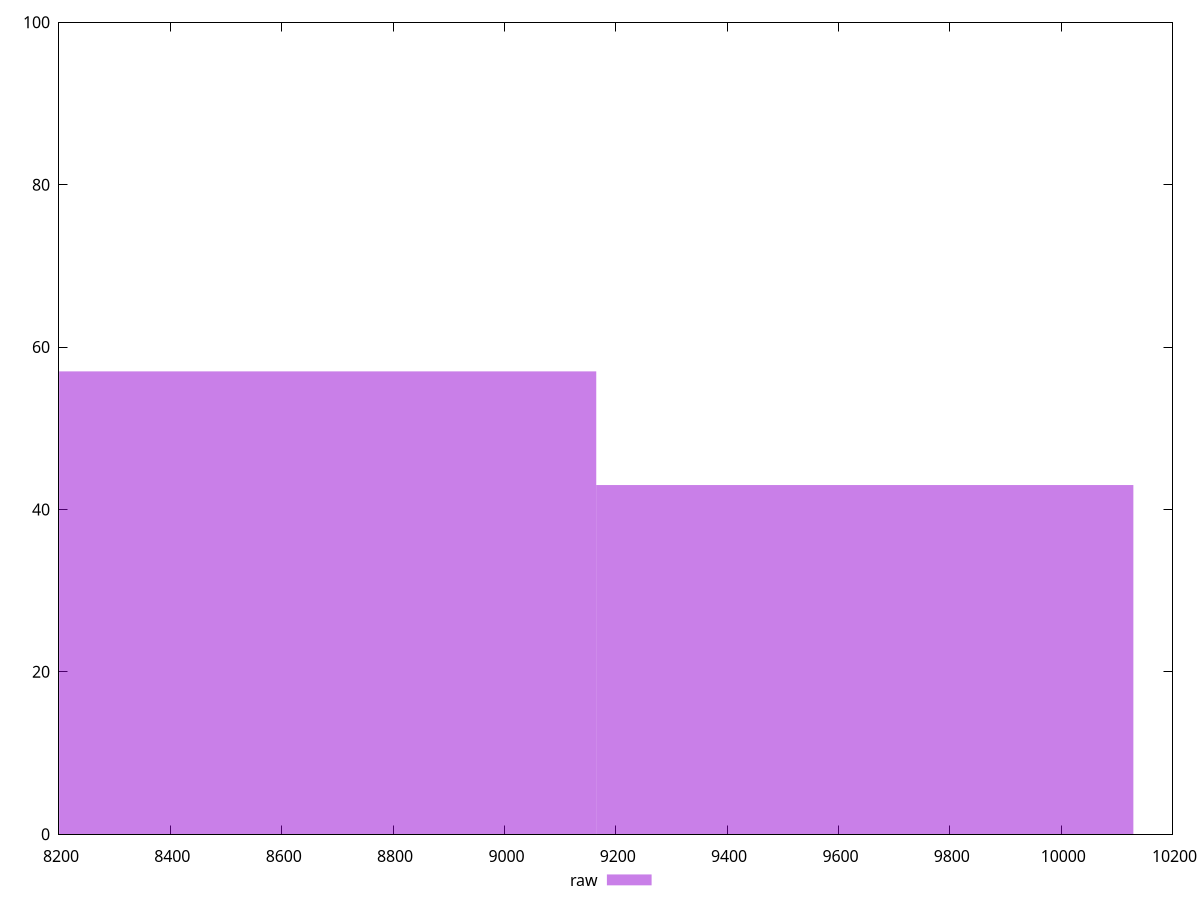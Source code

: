 reset
set terminal svg size 640, 490 enhanced background rgb 'white'
set output "reprap/largest-contentful-paint/samples/pages+cached+noexternal/raw/histogram.svg"

$raw <<EOF
9647.344735915613 43
8682.610262324051 57
EOF

set key outside below
set boxwidth 964.7344735915613
set yrange [0:100]
set style fill transparent solid 0.5 noborder

plot \
  $raw title "raw" with boxes, \


reset
